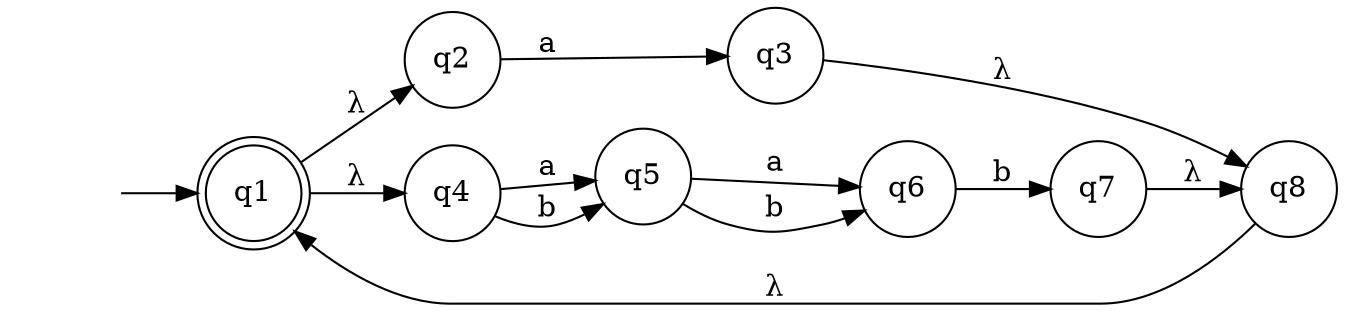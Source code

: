digraph G {
  rankdir = LR;
  node [shape = doublecircle]; q1;
  node [shape = circle];
  q1 -> q2 [label = "λ"];
  q1 -> q4 [label = "λ"];
  q2 -> q3 [label = "a"];
  q3 -> q8 [label = "λ"];
  q4 -> q5 [label = "a"];
  q4 -> q5 [label = "b"];
  q5 -> q6 [label = "a"];
  q5 -> q6 [label = "b"];
  q6 -> q7 [label = "b"];
  q7 -> q8 [label = "λ"];
  q8 -> q1 [label = "λ"];

  node [shape = none, label = ""] 0;
  0 -> q1;
}

